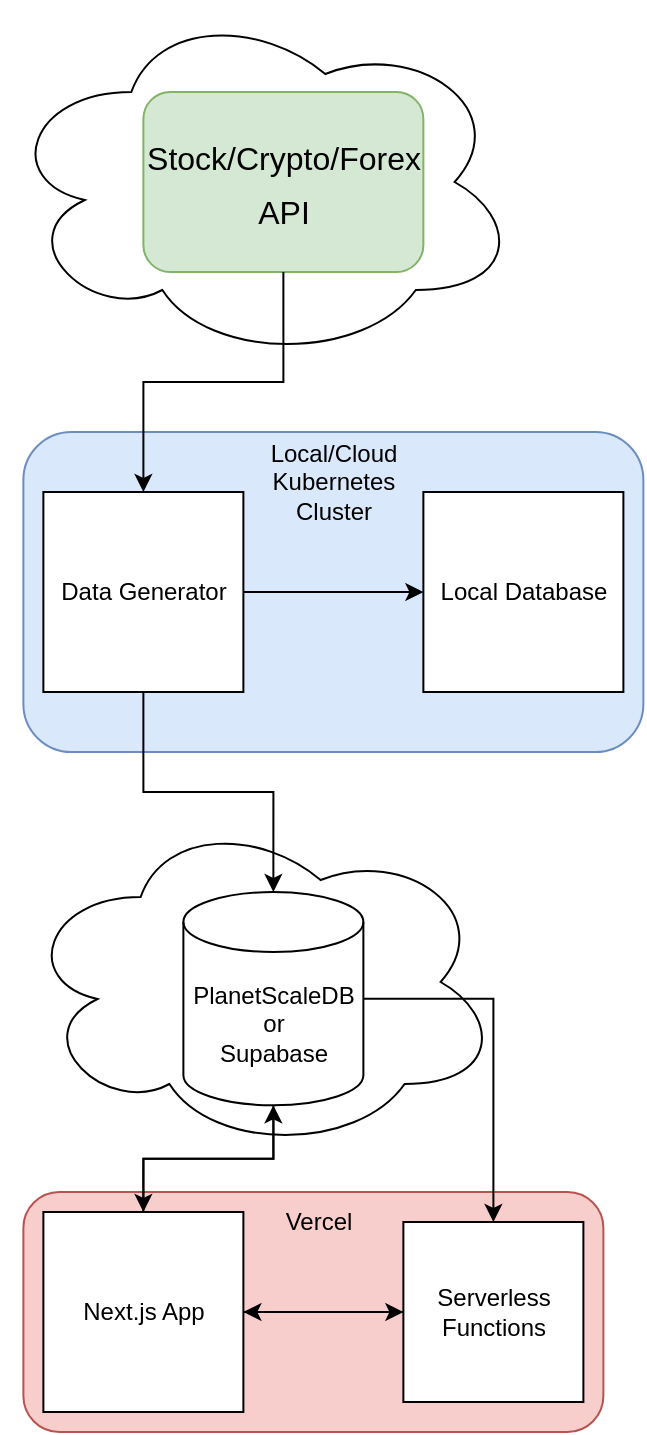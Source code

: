 <mxfile version="23.0.2" type="device">
  <diagram name="System Design" id="9FDNLkR2FWZVzCb3zDd4">
    <mxGraphModel dx="1908" dy="1348" grid="1" gridSize="10" guides="1" tooltips="1" connect="1" arrows="1" fold="1" page="1" pageScale="1" pageWidth="1100" pageHeight="850" math="0" shadow="0">
      <root>
        <mxCell id="0" />
        <mxCell id="1" parent="0" />
        <mxCell id="1XNK63P1I0mWFePEWNTs-14" value="" style="ellipse;shape=cloud;whiteSpace=wrap;html=1;" vertex="1" parent="1">
          <mxGeometry x="399.32" y="473" width="240" height="170" as="geometry" />
        </mxCell>
        <mxCell id="1XNK63P1I0mWFePEWNTs-18" value="" style="rounded=1;whiteSpace=wrap;html=1;fillColor=#f8cecc;strokeColor=#b85450;" vertex="1" parent="1">
          <mxGeometry x="400.69" y="663" width="290" height="120" as="geometry" />
        </mxCell>
        <mxCell id="1XNK63P1I0mWFePEWNTs-1" value="" style="ellipse;shape=cloud;whiteSpace=wrap;html=1;" vertex="1" parent="1">
          <mxGeometry x="390" y="68" width="258.64" height="180" as="geometry" />
        </mxCell>
        <mxCell id="1XNK63P1I0mWFePEWNTs-2" value="&lt;font style=&quot;font-size: 16px;&quot;&gt;Stock/Crypto/Forex API&lt;/font&gt;" style="rounded=1;whiteSpace=wrap;html=1;fontSize=22;fillColor=#d5e8d4;strokeColor=#82b366;" vertex="1" parent="1">
          <mxGeometry x="460.69" y="113" width="140" height="90" as="geometry" />
        </mxCell>
        <mxCell id="1XNK63P1I0mWFePEWNTs-3" value="" style="rounded=1;whiteSpace=wrap;html=1;fillColor=#dae8fc;strokeColor=#6c8ebf;" vertex="1" parent="1">
          <mxGeometry x="400.69" y="283" width="310" height="160" as="geometry" />
        </mxCell>
        <mxCell id="1XNK63P1I0mWFePEWNTs-10" style="edgeStyle=orthogonalEdgeStyle;rounded=0;orthogonalLoop=1;jettySize=auto;html=1;" edge="1" parent="1" source="1XNK63P1I0mWFePEWNTs-8" target="1XNK63P1I0mWFePEWNTs-9">
          <mxGeometry relative="1" as="geometry" />
        </mxCell>
        <mxCell id="1XNK63P1I0mWFePEWNTs-8" value="Data Generator" style="whiteSpace=wrap;html=1;aspect=fixed;" vertex="1" parent="1">
          <mxGeometry x="410.69" y="313" width="100" height="100" as="geometry" />
        </mxCell>
        <mxCell id="1XNK63P1I0mWFePEWNTs-9" value="Local Database" style="whiteSpace=wrap;html=1;aspect=fixed;" vertex="1" parent="1">
          <mxGeometry x="600.69" y="313" width="100" height="100" as="geometry" />
        </mxCell>
        <mxCell id="1XNK63P1I0mWFePEWNTs-6" style="edgeStyle=orthogonalEdgeStyle;rounded=0;orthogonalLoop=1;jettySize=auto;html=1;exitX=0.5;exitY=1;exitDx=0;exitDy=0;" edge="1" parent="1" source="1XNK63P1I0mWFePEWNTs-2" target="1XNK63P1I0mWFePEWNTs-8">
          <mxGeometry relative="1" as="geometry" />
        </mxCell>
        <mxCell id="1XNK63P1I0mWFePEWNTs-11" value="Local/Cloud Kubernetes Cluster" style="text;html=1;strokeColor=none;fillColor=none;align=center;verticalAlign=middle;whiteSpace=wrap;rounded=0;" vertex="1" parent="1">
          <mxGeometry x="510.69" y="283" width="90" height="50" as="geometry" />
        </mxCell>
        <mxCell id="1XNK63P1I0mWFePEWNTs-30" style="edgeStyle=orthogonalEdgeStyle;rounded=0;orthogonalLoop=1;jettySize=auto;html=1;exitX=0.5;exitY=0;exitDx=0;exitDy=0;" edge="1" parent="1" source="1XNK63P1I0mWFePEWNTs-19" target="1XNK63P1I0mWFePEWNTs-24">
          <mxGeometry relative="1" as="geometry" />
        </mxCell>
        <mxCell id="1XNK63P1I0mWFePEWNTs-31" style="edgeStyle=orthogonalEdgeStyle;rounded=0;orthogonalLoop=1;jettySize=auto;html=1;exitX=1;exitY=0.5;exitDx=0;exitDy=0;entryX=0;entryY=0.5;entryDx=0;entryDy=0;" edge="1" parent="1" source="1XNK63P1I0mWFePEWNTs-19" target="1XNK63P1I0mWFePEWNTs-20">
          <mxGeometry relative="1" as="geometry" />
        </mxCell>
        <mxCell id="1XNK63P1I0mWFePEWNTs-19" value="Next.js App" style="whiteSpace=wrap;html=1;aspect=fixed;" vertex="1" parent="1">
          <mxGeometry x="410.69" y="673" width="100" height="100" as="geometry" />
        </mxCell>
        <mxCell id="1XNK63P1I0mWFePEWNTs-22" style="edgeStyle=orthogonalEdgeStyle;rounded=0;orthogonalLoop=1;jettySize=auto;html=1;entryX=1;entryY=0.5;entryDx=0;entryDy=0;" edge="1" parent="1" source="1XNK63P1I0mWFePEWNTs-20" target="1XNK63P1I0mWFePEWNTs-19">
          <mxGeometry relative="1" as="geometry" />
        </mxCell>
        <mxCell id="1XNK63P1I0mWFePEWNTs-20" value="Serverless Functions" style="whiteSpace=wrap;html=1;aspect=fixed;" vertex="1" parent="1">
          <mxGeometry x="590.69" y="678" width="90" height="90" as="geometry" />
        </mxCell>
        <mxCell id="1XNK63P1I0mWFePEWNTs-26" style="edgeStyle=orthogonalEdgeStyle;rounded=0;orthogonalLoop=1;jettySize=auto;html=1;" edge="1" parent="1" source="1XNK63P1I0mWFePEWNTs-24" target="1XNK63P1I0mWFePEWNTs-20">
          <mxGeometry relative="1" as="geometry" />
        </mxCell>
        <mxCell id="1XNK63P1I0mWFePEWNTs-28" style="edgeStyle=orthogonalEdgeStyle;rounded=0;orthogonalLoop=1;jettySize=auto;html=1;entryX=0.5;entryY=0;entryDx=0;entryDy=0;" edge="1" parent="1" source="1XNK63P1I0mWFePEWNTs-24" target="1XNK63P1I0mWFePEWNTs-19">
          <mxGeometry relative="1" as="geometry" />
        </mxCell>
        <mxCell id="1XNK63P1I0mWFePEWNTs-24" value="PlanetScaleDB&lt;br&gt;or&lt;br&gt;Supabase" style="shape=cylinder3;whiteSpace=wrap;html=1;boundedLbl=1;backgroundOutline=1;size=15;" vertex="1" parent="1">
          <mxGeometry x="480.69" y="513" width="90" height="106.67" as="geometry" />
        </mxCell>
        <mxCell id="1XNK63P1I0mWFePEWNTs-29" value="Vercel" style="text;html=1;strokeColor=none;fillColor=none;align=center;verticalAlign=middle;whiteSpace=wrap;rounded=0;" vertex="1" parent="1">
          <mxGeometry x="515.69" y="663" width="65" height="30" as="geometry" />
        </mxCell>
        <mxCell id="1XNK63P1I0mWFePEWNTs-33" style="edgeStyle=orthogonalEdgeStyle;rounded=0;orthogonalLoop=1;jettySize=auto;html=1;exitX=0.5;exitY=1;exitDx=0;exitDy=0;entryX=0.5;entryY=0;entryDx=0;entryDy=0;entryPerimeter=0;" edge="1" parent="1" source="1XNK63P1I0mWFePEWNTs-8" target="1XNK63P1I0mWFePEWNTs-24">
          <mxGeometry relative="1" as="geometry" />
        </mxCell>
      </root>
    </mxGraphModel>
  </diagram>
</mxfile>
